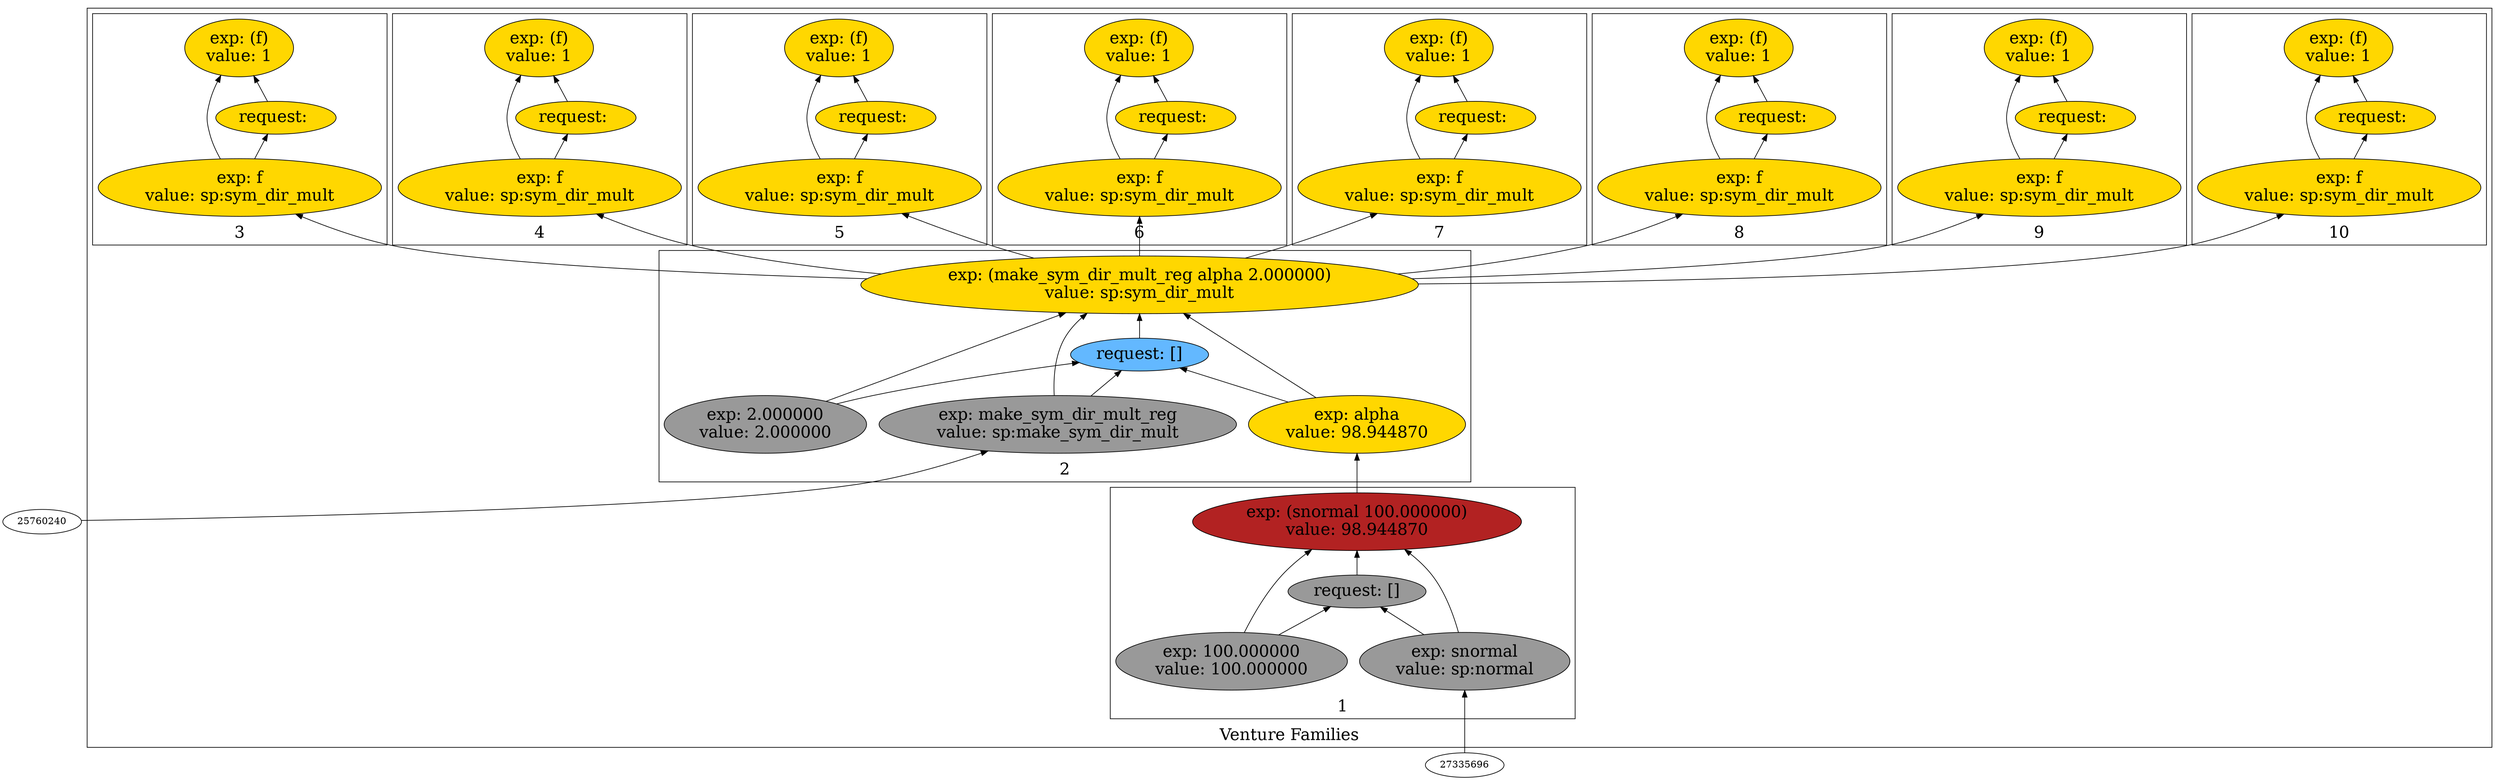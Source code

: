 digraph {
rankdir=BT
fontsize=24
subgraph cluster1 {
label="Venture Families"
subgraph cluster2 {
label="1"
"23627488"["fillcolor"="firebrick" "fontsize"="24" "label"="exp: (snormal 100.000000)\nvalue: 98.944870" "shape"="ellipse" "style"="filled" ]
"28219728"["fillcolor"="grey60" "fontsize"="24" "label"="request: []" "shape"="ellipse" "style"="filled" ]
"21574256"["fillcolor"="grey60" "fontsize"="24" "label"="exp: snormal\nvalue: sp:normal" "shape"="ellipse" "style"="filled" ]
"21801008"["fillcolor"="grey60" "fontsize"="24" "label"="exp: 100.000000\nvalue: 100.000000" "shape"="ellipse" "style"="filled" ]
}

subgraph cluster3 {
label="2"
"22672608"["fillcolor"="gold" "fontsize"="24" "label"="exp: (make_sym_dir_mult_reg alpha 2.000000)\nvalue: sp:sym_dir_mult" "shape"="ellipse" "style"="filled" ]
"21564608"["fillcolor"="steelblue1" "fontsize"="24" "label"="request: []" "shape"="ellipse" "style"="filled" ]
"23285904"["fillcolor"="grey60" "fontsize"="24" "label"="exp: make_sym_dir_mult_reg\nvalue: sp:make_sym_dir_mult" "shape"="ellipse" "style"="filled" ]
"21773440"["fillcolor"="gold" "fontsize"="24" "label"="exp: alpha\nvalue: 98.944870" "shape"="ellipse" "style"="filled" ]
"26703216"["fillcolor"="grey60" "fontsize"="24" "label"="exp: 2.000000\nvalue: 2.000000" "shape"="ellipse" "style"="filled" ]
}

subgraph cluster4 {
label="3"
"24603856"["fillcolor"="gold" "fontsize"="24" "label"="exp: (f)\nvalue: 1" "shape"="ellipse" "style"="filled" ]
"26590768"["fillcolor"="gold" "fontsize"="24" "label"="request: " "shape"="ellipse" "style"="filled" ]
"22735856"["fillcolor"="gold" "fontsize"="24" "label"="exp: f\nvalue: sp:sym_dir_mult" "shape"="ellipse" "style"="filled" ]
}

subgraph cluster5 {
label="4"
"21586576"["fillcolor"="gold" "fontsize"="24" "label"="exp: (f)\nvalue: 1" "shape"="ellipse" "style"="filled" ]
"21407376"["fillcolor"="gold" "fontsize"="24" "label"="request: " "shape"="ellipse" "style"="filled" ]
"29128816"["fillcolor"="gold" "fontsize"="24" "label"="exp: f\nvalue: sp:sym_dir_mult" "shape"="ellipse" "style"="filled" ]
}

subgraph cluster6 {
label="5"
"27829360"["fillcolor"="gold" "fontsize"="24" "label"="exp: (f)\nvalue: 1" "shape"="ellipse" "style"="filled" ]
"28704272"["fillcolor"="gold" "fontsize"="24" "label"="request: " "shape"="ellipse" "style"="filled" ]
"27928448"["fillcolor"="gold" "fontsize"="24" "label"="exp: f\nvalue: sp:sym_dir_mult" "shape"="ellipse" "style"="filled" ]
}

subgraph cluster7 {
label="6"
"29182528"["fillcolor"="gold" "fontsize"="24" "label"="exp: (f)\nvalue: 1" "shape"="ellipse" "style"="filled" ]
"28188400"["fillcolor"="gold" "fontsize"="24" "label"="request: " "shape"="ellipse" "style"="filled" ]
"29281792"["fillcolor"="gold" "fontsize"="24" "label"="exp: f\nvalue: sp:sym_dir_mult" "shape"="ellipse" "style"="filled" ]
}

subgraph cluster8 {
label="7"
"29442576"["fillcolor"="gold" "fontsize"="24" "label"="exp: (f)\nvalue: 1" "shape"="ellipse" "style"="filled" ]
"29392944"["fillcolor"="gold" "fontsize"="24" "label"="request: " "shape"="ellipse" "style"="filled" ]
"28813184"["fillcolor"="gold" "fontsize"="24" "label"="exp: f\nvalue: sp:sym_dir_mult" "shape"="ellipse" "style"="filled" ]
}

subgraph cluster9 {
label="8"
"29087168"["fillcolor"="gold" "fontsize"="24" "label"="exp: (f)\nvalue: 1" "shape"="ellipse" "style"="filled" ]
"26742928"["fillcolor"="gold" "fontsize"="24" "label"="request: " "shape"="ellipse" "style"="filled" ]
"28482800"["fillcolor"="gold" "fontsize"="24" "label"="exp: f\nvalue: sp:sym_dir_mult" "shape"="ellipse" "style"="filled" ]
}

subgraph cluster10 {
label="9"
"26419824"["fillcolor"="gold" "fontsize"="24" "label"="exp: (f)\nvalue: 1" "shape"="ellipse" "style"="filled" ]
"28483904"["fillcolor"="gold" "fontsize"="24" "label"="request: " "shape"="ellipse" "style"="filled" ]
"28481696"["fillcolor"="gold" "fontsize"="24" "label"="exp: f\nvalue: sp:sym_dir_mult" "shape"="ellipse" "style"="filled" ]
}

subgraph cluster11 {
label="10"
"25976400"["fillcolor"="gold" "fontsize"="24" "label"="exp: (f)\nvalue: 1" "shape"="ellipse" "style"="filled" ]
"26009584"["fillcolor"="gold" "fontsize"="24" "label"="request: " "shape"="ellipse" "style"="filled" ]
"28298448"["fillcolor"="gold" "fontsize"="24" "label"="exp: f\nvalue: sp:sym_dir_mult" "shape"="ellipse" "style"="filled" ]
}

}

"29128816" -> "21586576"["arrowhead"="normal" "color"="black" "constraint"="true" "style"="solid" ]
"29128816" -> "21407376"["arrowhead"="normal" "color"="black" "constraint"="true" "style"="solid" ]
"22672608" -> "29128816"["arrowhead"="normal" "color"="black" "constraint"="true" "style"="solid" ]
"21407376" -> "21586576"["arrowhead"="normal" "color"="black" "constraint"="true" "style"="solid" ]
"23285904" -> "22672608"["arrowhead"="normal" "color"="black" "constraint"="true" "style"="solid" ]
"23285904" -> "21564608"["arrowhead"="normal" "color"="black" "constraint"="true" "style"="solid" ]
"25760240" -> "23285904"["arrowhead"="normal" "color"="black" "constraint"="true" "style"="solid" ]
"21773440" -> "22672608"["arrowhead"="normal" "color"="black" "constraint"="true" "style"="solid" ]
"21773440" -> "21564608"["arrowhead"="normal" "color"="black" "constraint"="true" "style"="solid" ]
"23627488" -> "21773440"["arrowhead"="normal" "color"="black" "constraint"="true" "style"="solid" ]
"26703216" -> "22672608"["arrowhead"="normal" "color"="black" "constraint"="true" "style"="solid" ]
"26703216" -> "21564608"["arrowhead"="normal" "color"="black" "constraint"="true" "style"="solid" ]
"21564608" -> "22672608"["arrowhead"="normal" "color"="black" "constraint"="true" "style"="solid" ]
"21574256" -> "23627488"["arrowhead"="normal" "color"="black" "constraint"="true" "style"="solid" ]
"21574256" -> "28219728"["arrowhead"="normal" "color"="black" "constraint"="true" "style"="solid" ]
"27335696" -> "21574256"["arrowhead"="normal" "color"="black" "constraint"="true" "style"="solid" ]
"21801008" -> "23627488"["arrowhead"="normal" "color"="black" "constraint"="true" "style"="solid" ]
"21801008" -> "28219728"["arrowhead"="normal" "color"="black" "constraint"="true" "style"="solid" ]
"28219728" -> "23627488"["arrowhead"="normal" "color"="black" "constraint"="true" "style"="solid" ]
"22735856" -> "24603856"["arrowhead"="normal" "color"="black" "constraint"="true" "style"="solid" ]
"22735856" -> "26590768"["arrowhead"="normal" "color"="black" "constraint"="true" "style"="solid" ]
"22672608" -> "22735856"["arrowhead"="normal" "color"="black" "constraint"="true" "style"="solid" ]
"26590768" -> "24603856"["arrowhead"="normal" "color"="black" "constraint"="true" "style"="solid" ]
"28298448" -> "25976400"["arrowhead"="normal" "color"="black" "constraint"="true" "style"="solid" ]
"28298448" -> "26009584"["arrowhead"="normal" "color"="black" "constraint"="true" "style"="solid" ]
"22672608" -> "28298448"["arrowhead"="normal" "color"="black" "constraint"="true" "style"="solid" ]
"26009584" -> "25976400"["arrowhead"="normal" "color"="black" "constraint"="true" "style"="solid" ]
"28481696" -> "26419824"["arrowhead"="normal" "color"="black" "constraint"="true" "style"="solid" ]
"28481696" -> "28483904"["arrowhead"="normal" "color"="black" "constraint"="true" "style"="solid" ]
"22672608" -> "28481696"["arrowhead"="normal" "color"="black" "constraint"="true" "style"="solid" ]
"28483904" -> "26419824"["arrowhead"="normal" "color"="black" "constraint"="true" "style"="solid" ]
"27928448" -> "27829360"["arrowhead"="normal" "color"="black" "constraint"="true" "style"="solid" ]
"27928448" -> "28704272"["arrowhead"="normal" "color"="black" "constraint"="true" "style"="solid" ]
"22672608" -> "27928448"["arrowhead"="normal" "color"="black" "constraint"="true" "style"="solid" ]
"28704272" -> "27829360"["arrowhead"="normal" "color"="black" "constraint"="true" "style"="solid" ]
"28482800" -> "29087168"["arrowhead"="normal" "color"="black" "constraint"="true" "style"="solid" ]
"28482800" -> "26742928"["arrowhead"="normal" "color"="black" "constraint"="true" "style"="solid" ]
"22672608" -> "28482800"["arrowhead"="normal" "color"="black" "constraint"="true" "style"="solid" ]
"26742928" -> "29087168"["arrowhead"="normal" "color"="black" "constraint"="true" "style"="solid" ]
"29281792" -> "29182528"["arrowhead"="normal" "color"="black" "constraint"="true" "style"="solid" ]
"29281792" -> "28188400"["arrowhead"="normal" "color"="black" "constraint"="true" "style"="solid" ]
"22672608" -> "29281792"["arrowhead"="normal" "color"="black" "constraint"="true" "style"="solid" ]
"28188400" -> "29182528"["arrowhead"="normal" "color"="black" "constraint"="true" "style"="solid" ]
"28813184" -> "29442576"["arrowhead"="normal" "color"="black" "constraint"="true" "style"="solid" ]
"28813184" -> "29392944"["arrowhead"="normal" "color"="black" "constraint"="true" "style"="solid" ]
"22672608" -> "28813184"["arrowhead"="normal" "color"="black" "constraint"="true" "style"="solid" ]
"29392944" -> "29442576"["arrowhead"="normal" "color"="black" "constraint"="true" "style"="solid" ]

}